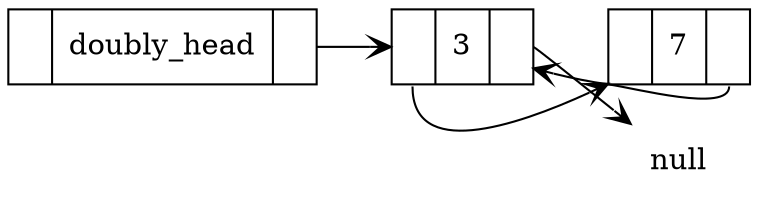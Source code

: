 digraph single_linked_list {
        rankdir=LR;
        node [shape=record];
        head [label="{ <prev> | doubly_head | <next>  }"]
        a [label="{ <prev> | 3 | <next>  }"]
        b [label="{ <prev> | 7 | <next>  }"]
        null [shape=none, label="null"];
        //null2 [shape=none, label="null"];
        head:next -> a [arrowhead=vee, tailclip=false];
        b:next -> a[arrowhead=vee, tailclip=false];
        a:next -> null [arrowhead=vee, tailclip=false];
        a:prev-> b[arrowhead=vee, tailclip=false];
}

